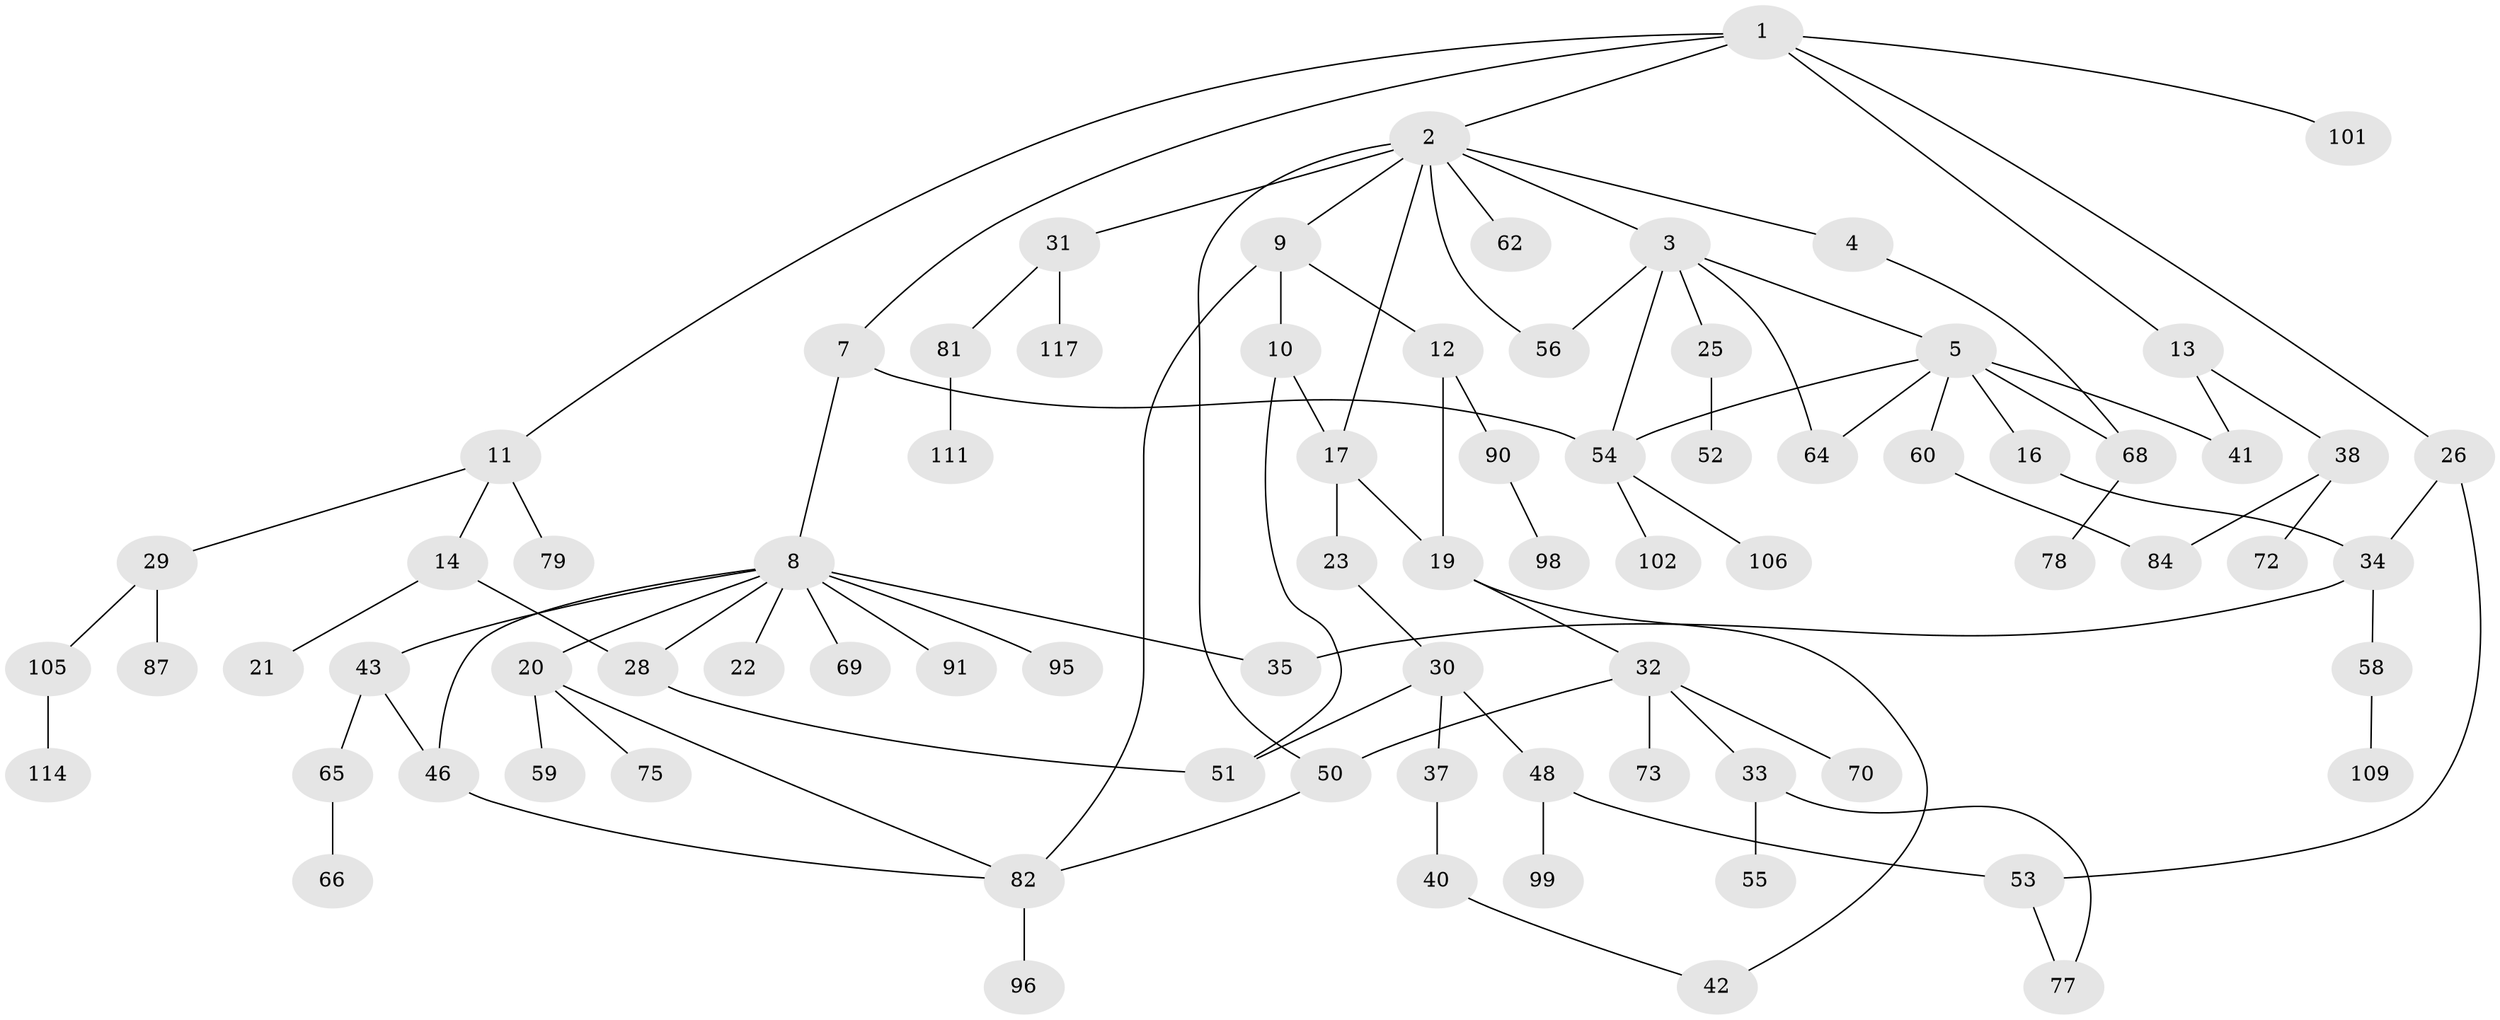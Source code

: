 // original degree distribution, {4: 0.10833333333333334, 8: 0.008333333333333333, 5: 0.03333333333333333, 2: 0.30833333333333335, 3: 0.20833333333333334, 6: 0.025, 1: 0.30833333333333335}
// Generated by graph-tools (version 1.1) at 2025/41/03/06/25 10:41:28]
// undirected, 79 vertices, 100 edges
graph export_dot {
graph [start="1"]
  node [color=gray90,style=filled];
  1 [super="+6"];
  2 [super="+24"];
  3 [super="+15"];
  4;
  5 [super="+39"];
  7;
  8 [super="+18"];
  9 [super="+49"];
  10 [super="+47"];
  11;
  12;
  13;
  14 [super="+115"];
  16 [super="+120"];
  17 [super="+103"];
  19 [super="+27"];
  20;
  21;
  22 [super="+71"];
  23;
  25;
  26 [super="+45"];
  28 [super="+107"];
  29 [super="+100"];
  30 [super="+36"];
  31 [super="+85"];
  32 [super="+44"];
  33 [super="+57"];
  34 [super="+119"];
  35 [super="+94"];
  37;
  38 [super="+110"];
  40 [super="+67"];
  41 [super="+86"];
  42;
  43 [super="+93"];
  46 [super="+88"];
  48;
  50 [super="+63"];
  51 [super="+74"];
  52;
  53 [super="+118"];
  54 [super="+80"];
  55;
  56;
  58 [super="+89"];
  59 [super="+61"];
  60;
  62;
  64 [super="+92"];
  65;
  66;
  68 [super="+116"];
  69;
  70;
  72 [super="+112"];
  73 [super="+97"];
  75 [super="+76"];
  77;
  78;
  79 [super="+113"];
  81 [super="+104"];
  82 [super="+83"];
  84 [super="+108"];
  87;
  90;
  91;
  95;
  96;
  98;
  99;
  101;
  102;
  105;
  106;
  109;
  111;
  114;
  117;
  1 -- 2;
  1 -- 13;
  1 -- 26;
  1 -- 11;
  1 -- 101;
  1 -- 7;
  2 -- 3;
  2 -- 4;
  2 -- 9;
  2 -- 50;
  2 -- 56;
  2 -- 62;
  2 -- 31;
  2 -- 17;
  3 -- 5;
  3 -- 25;
  3 -- 56;
  3 -- 54;
  3 -- 64;
  4 -- 68;
  5 -- 16 [weight=2];
  5 -- 64;
  5 -- 68;
  5 -- 54;
  5 -- 41;
  5 -- 60;
  7 -- 8;
  7 -- 54;
  8 -- 22;
  8 -- 43;
  8 -- 46;
  8 -- 91;
  8 -- 35;
  8 -- 20;
  8 -- 69;
  8 -- 28;
  8 -- 95;
  9 -- 10;
  9 -- 12;
  9 -- 82;
  10 -- 17;
  10 -- 51;
  11 -- 14;
  11 -- 29;
  11 -- 79;
  12 -- 19;
  12 -- 90;
  13 -- 38;
  13 -- 41;
  14 -- 21;
  14 -- 28;
  16 -- 34;
  17 -- 23;
  17 -- 19;
  19 -- 32;
  19 -- 42;
  20 -- 59;
  20 -- 75;
  20 -- 82;
  23 -- 30;
  25 -- 52;
  26 -- 34;
  26 -- 53;
  28 -- 51;
  29 -- 87;
  29 -- 105;
  30 -- 48;
  30 -- 51;
  30 -- 37;
  31 -- 81;
  31 -- 117;
  32 -- 33;
  32 -- 70;
  32 -- 73;
  32 -- 50;
  33 -- 55;
  33 -- 77;
  34 -- 35;
  34 -- 58;
  37 -- 40;
  38 -- 72;
  38 -- 84;
  40 -- 42;
  43 -- 65;
  43 -- 46;
  46 -- 82;
  48 -- 99;
  48 -- 53;
  50 -- 82;
  53 -- 77;
  54 -- 102;
  54 -- 106;
  58 -- 109;
  60 -- 84;
  65 -- 66;
  68 -- 78;
  81 -- 111;
  82 -- 96;
  90 -- 98;
  105 -- 114;
}
